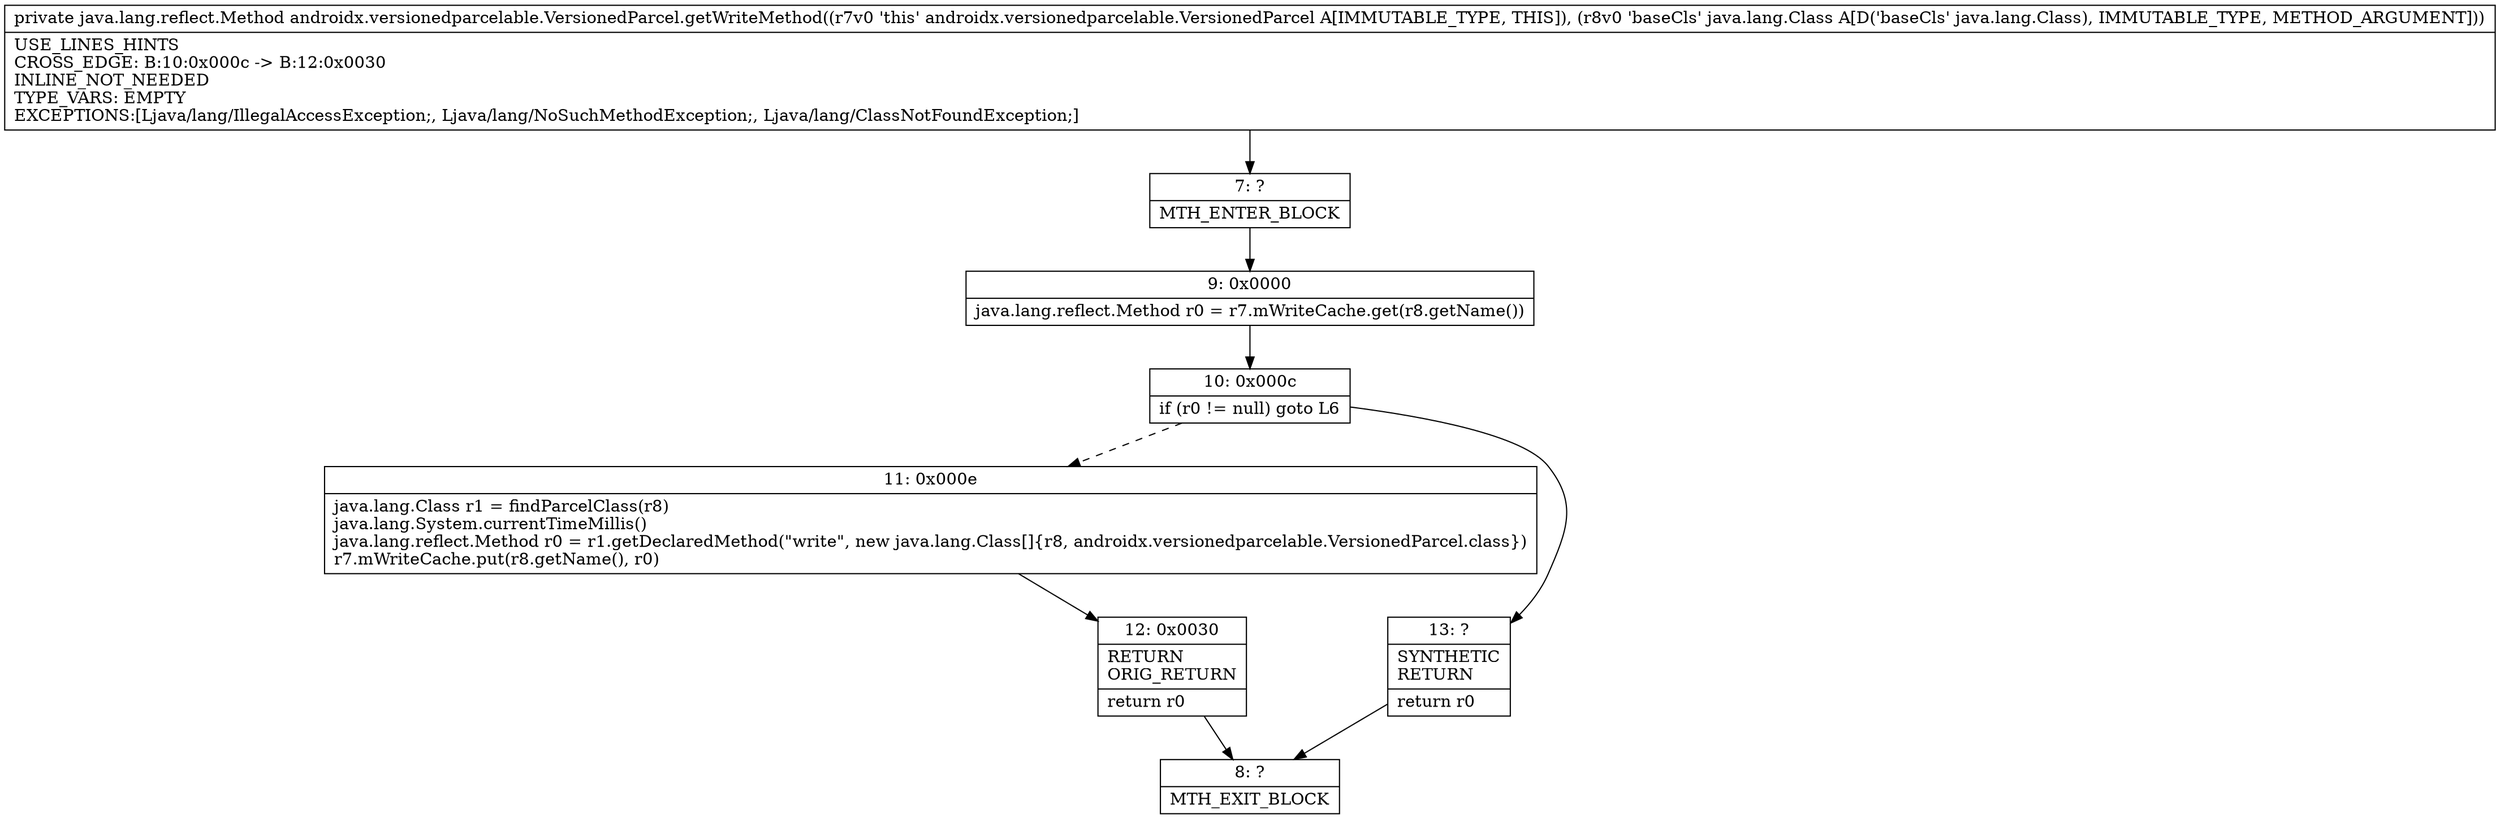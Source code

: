 digraph "CFG forandroidx.versionedparcelable.VersionedParcel.getWriteMethod(Ljava\/lang\/Class;)Ljava\/lang\/reflect\/Method;" {
Node_7 [shape=record,label="{7\:\ ?|MTH_ENTER_BLOCK\l}"];
Node_9 [shape=record,label="{9\:\ 0x0000|java.lang.reflect.Method r0 = r7.mWriteCache.get(r8.getName())\l}"];
Node_10 [shape=record,label="{10\:\ 0x000c|if (r0 != null) goto L6\l}"];
Node_11 [shape=record,label="{11\:\ 0x000e|java.lang.Class r1 = findParcelClass(r8)\ljava.lang.System.currentTimeMillis()\ljava.lang.reflect.Method r0 = r1.getDeclaredMethod(\"write\", new java.lang.Class[]\{r8, androidx.versionedparcelable.VersionedParcel.class\})\lr7.mWriteCache.put(r8.getName(), r0)\l}"];
Node_12 [shape=record,label="{12\:\ 0x0030|RETURN\lORIG_RETURN\l|return r0\l}"];
Node_8 [shape=record,label="{8\:\ ?|MTH_EXIT_BLOCK\l}"];
Node_13 [shape=record,label="{13\:\ ?|SYNTHETIC\lRETURN\l|return r0\l}"];
MethodNode[shape=record,label="{private java.lang.reflect.Method androidx.versionedparcelable.VersionedParcel.getWriteMethod((r7v0 'this' androidx.versionedparcelable.VersionedParcel A[IMMUTABLE_TYPE, THIS]), (r8v0 'baseCls' java.lang.Class A[D('baseCls' java.lang.Class), IMMUTABLE_TYPE, METHOD_ARGUMENT]))  | USE_LINES_HINTS\lCROSS_EDGE: B:10:0x000c \-\> B:12:0x0030\lINLINE_NOT_NEEDED\lTYPE_VARS: EMPTY\lEXCEPTIONS:[Ljava\/lang\/IllegalAccessException;, Ljava\/lang\/NoSuchMethodException;, Ljava\/lang\/ClassNotFoundException;]\l}"];
MethodNode -> Node_7;Node_7 -> Node_9;
Node_9 -> Node_10;
Node_10 -> Node_11[style=dashed];
Node_10 -> Node_13;
Node_11 -> Node_12;
Node_12 -> Node_8;
Node_13 -> Node_8;
}

